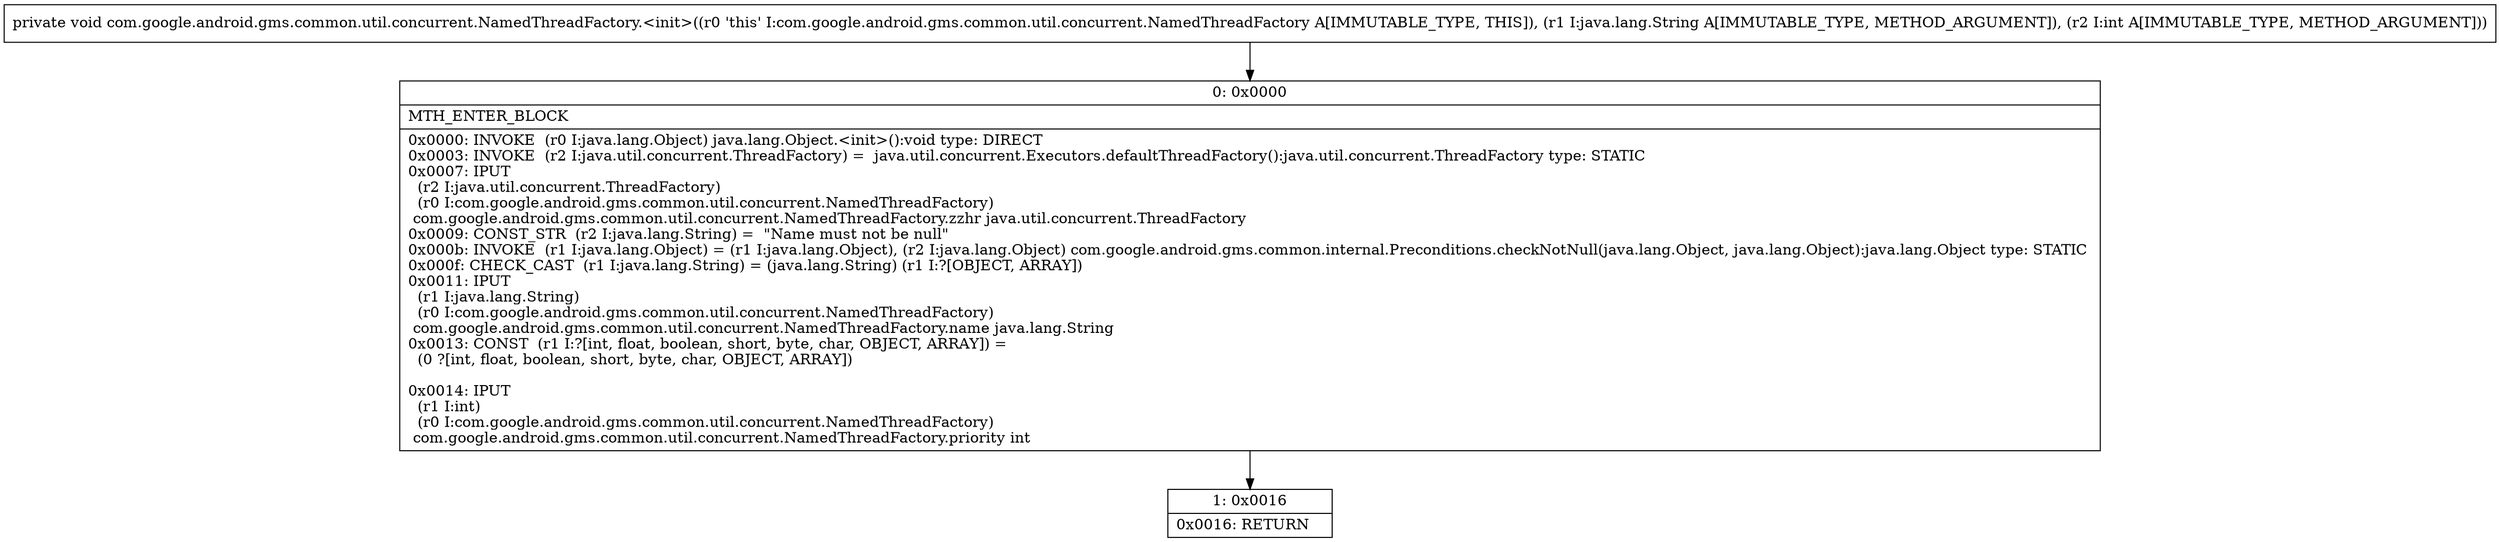 digraph "CFG forcom.google.android.gms.common.util.concurrent.NamedThreadFactory.\<init\>(Ljava\/lang\/String;I)V" {
Node_0 [shape=record,label="{0\:\ 0x0000|MTH_ENTER_BLOCK\l|0x0000: INVOKE  (r0 I:java.lang.Object) java.lang.Object.\<init\>():void type: DIRECT \l0x0003: INVOKE  (r2 I:java.util.concurrent.ThreadFactory) =  java.util.concurrent.Executors.defaultThreadFactory():java.util.concurrent.ThreadFactory type: STATIC \l0x0007: IPUT  \l  (r2 I:java.util.concurrent.ThreadFactory)\l  (r0 I:com.google.android.gms.common.util.concurrent.NamedThreadFactory)\l com.google.android.gms.common.util.concurrent.NamedThreadFactory.zzhr java.util.concurrent.ThreadFactory \l0x0009: CONST_STR  (r2 I:java.lang.String) =  \"Name must not be null\" \l0x000b: INVOKE  (r1 I:java.lang.Object) = (r1 I:java.lang.Object), (r2 I:java.lang.Object) com.google.android.gms.common.internal.Preconditions.checkNotNull(java.lang.Object, java.lang.Object):java.lang.Object type: STATIC \l0x000f: CHECK_CAST  (r1 I:java.lang.String) = (java.lang.String) (r1 I:?[OBJECT, ARRAY]) \l0x0011: IPUT  \l  (r1 I:java.lang.String)\l  (r0 I:com.google.android.gms.common.util.concurrent.NamedThreadFactory)\l com.google.android.gms.common.util.concurrent.NamedThreadFactory.name java.lang.String \l0x0013: CONST  (r1 I:?[int, float, boolean, short, byte, char, OBJECT, ARRAY]) = \l  (0 ?[int, float, boolean, short, byte, char, OBJECT, ARRAY])\l \l0x0014: IPUT  \l  (r1 I:int)\l  (r0 I:com.google.android.gms.common.util.concurrent.NamedThreadFactory)\l com.google.android.gms.common.util.concurrent.NamedThreadFactory.priority int \l}"];
Node_1 [shape=record,label="{1\:\ 0x0016|0x0016: RETURN   \l}"];
MethodNode[shape=record,label="{private void com.google.android.gms.common.util.concurrent.NamedThreadFactory.\<init\>((r0 'this' I:com.google.android.gms.common.util.concurrent.NamedThreadFactory A[IMMUTABLE_TYPE, THIS]), (r1 I:java.lang.String A[IMMUTABLE_TYPE, METHOD_ARGUMENT]), (r2 I:int A[IMMUTABLE_TYPE, METHOD_ARGUMENT])) }"];
MethodNode -> Node_0;
Node_0 -> Node_1;
}

